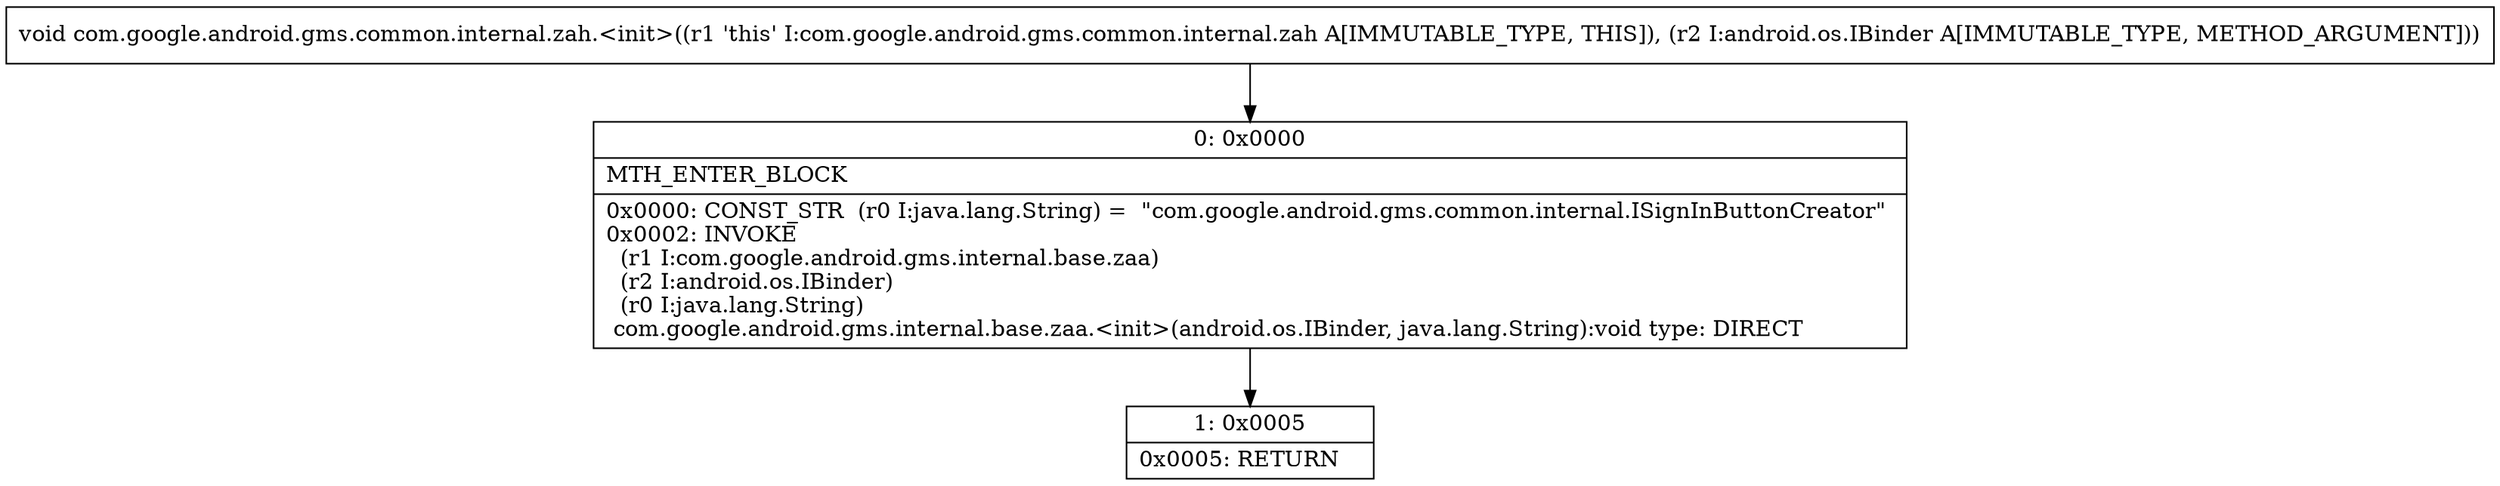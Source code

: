 digraph "CFG forcom.google.android.gms.common.internal.zah.\<init\>(Landroid\/os\/IBinder;)V" {
Node_0 [shape=record,label="{0\:\ 0x0000|MTH_ENTER_BLOCK\l|0x0000: CONST_STR  (r0 I:java.lang.String) =  \"com.google.android.gms.common.internal.ISignInButtonCreator\" \l0x0002: INVOKE  \l  (r1 I:com.google.android.gms.internal.base.zaa)\l  (r2 I:android.os.IBinder)\l  (r0 I:java.lang.String)\l com.google.android.gms.internal.base.zaa.\<init\>(android.os.IBinder, java.lang.String):void type: DIRECT \l}"];
Node_1 [shape=record,label="{1\:\ 0x0005|0x0005: RETURN   \l}"];
MethodNode[shape=record,label="{void com.google.android.gms.common.internal.zah.\<init\>((r1 'this' I:com.google.android.gms.common.internal.zah A[IMMUTABLE_TYPE, THIS]), (r2 I:android.os.IBinder A[IMMUTABLE_TYPE, METHOD_ARGUMENT])) }"];
MethodNode -> Node_0;
Node_0 -> Node_1;
}

